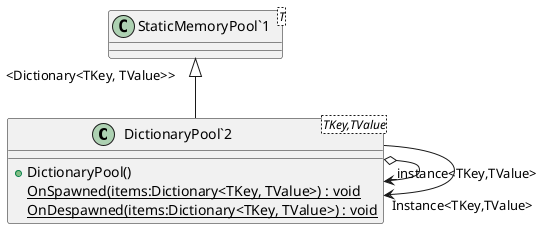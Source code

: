 @startuml
class "DictionaryPool`2"<TKey,TValue> {
    + DictionaryPool()
    {static} OnSpawned(items:Dictionary<TKey, TValue>) : void
    {static} OnDespawned(items:Dictionary<TKey, TValue>) : void
}
class "StaticMemoryPool`1"<T> {
}
"StaticMemoryPool`1" "<Dictionary<TKey, TValue>>" <|-- "DictionaryPool`2"
"DictionaryPool`2" o-> "_instance<TKey,TValue>" "DictionaryPool`2"
"DictionaryPool`2" --> "Instance<TKey,TValue>" "DictionaryPool`2"
@enduml
